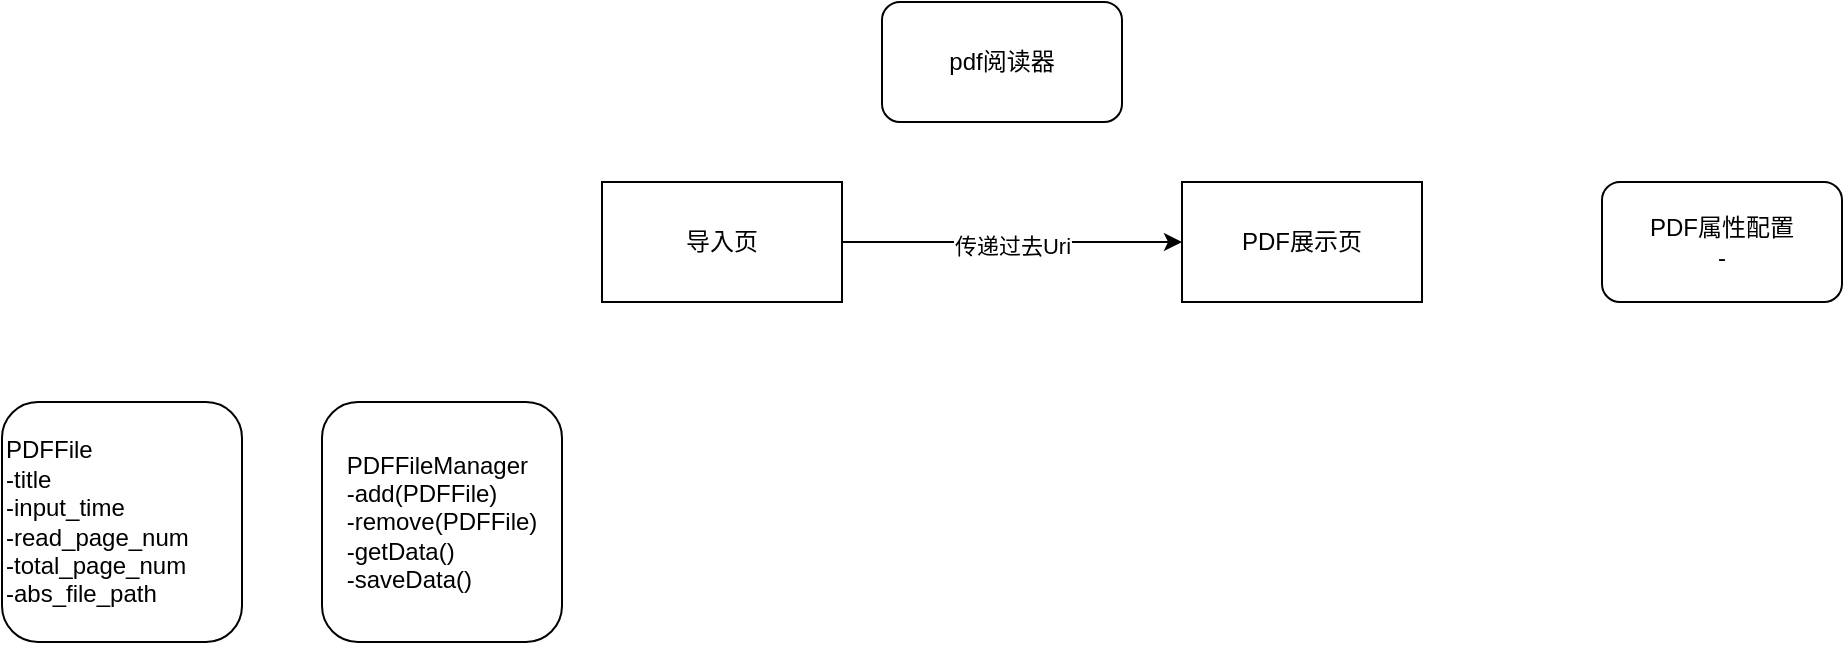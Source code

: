 <mxfile version="13.1.3">
    <diagram id="6hGFLwfOUW9BJ-s0fimq" name="Page-1">
        <mxGraphModel dx="1704" dy="785" grid="1" gridSize="10" guides="1" tooltips="1" connect="1" arrows="1" fold="1" page="0" pageScale="1" pageWidth="827" pageHeight="1169" math="0" shadow="0">
            <root>
                <mxCell id="0"/>
                <mxCell id="1" parent="0"/>
                <mxCell id="2" value="pdf阅读器" style="rounded=1;whiteSpace=wrap;html=1;" vertex="1" parent="1">
                    <mxGeometry x="280" y="40" width="120" height="60" as="geometry"/>
                </mxCell>
                <mxCell id="5" value="" style="edgeStyle=orthogonalEdgeStyle;rounded=0;orthogonalLoop=1;jettySize=auto;html=1;" edge="1" parent="1" source="3" target="4">
                    <mxGeometry relative="1" as="geometry"/>
                </mxCell>
                <mxCell id="8" value="传递过去Uri" style="edgeLabel;html=1;align=center;verticalAlign=middle;resizable=0;points=[];" vertex="1" connectable="0" parent="5">
                    <mxGeometry y="-2" relative="1" as="geometry">
                        <mxPoint as="offset"/>
                    </mxGeometry>
                </mxCell>
                <mxCell id="3" value="导入页" style="rounded=0;whiteSpace=wrap;html=1;" vertex="1" parent="1">
                    <mxGeometry x="140" y="130" width="120" height="60" as="geometry"/>
                </mxCell>
                <mxCell id="4" value="PDF展示页" style="rounded=0;whiteSpace=wrap;html=1;" vertex="1" parent="1">
                    <mxGeometry x="430" y="130" width="120" height="60" as="geometry"/>
                </mxCell>
                <mxCell id="6" value="&lt;div style=&quot;text-align: left&quot;&gt;&lt;span&gt;PDFFileManager&lt;/span&gt;&lt;/div&gt;&lt;div style=&quot;text-align: left&quot;&gt;-add(PDFFile)&lt;/div&gt;&lt;div style=&quot;text-align: left&quot;&gt;-remove(PDFFile)&lt;/div&gt;&lt;div style=&quot;text-align: left&quot;&gt;-getData()&lt;/div&gt;&lt;div style=&quot;text-align: left&quot;&gt;-saveData()&lt;/div&gt;" style="rounded=1;whiteSpace=wrap;html=1;" vertex="1" parent="1">
                    <mxGeometry y="240" width="120" height="120" as="geometry"/>
                </mxCell>
                <mxCell id="7" value="PDFFile&lt;br&gt;-title&lt;br&gt;-input_time&lt;br&gt;-read_page_num&lt;br&gt;-total_page_num&lt;br&gt;-abs_file_path" style="rounded=1;whiteSpace=wrap;html=1;align=left;" vertex="1" parent="1">
                    <mxGeometry x="-160" y="240" width="120" height="120" as="geometry"/>
                </mxCell>
                <mxCell id="9" value="PDF属性配置&lt;br&gt;-" style="rounded=1;whiteSpace=wrap;html=1;" vertex="1" parent="1">
                    <mxGeometry x="640" y="130" width="120" height="60" as="geometry"/>
                </mxCell>
            </root>
        </mxGraphModel>
    </diagram>
</mxfile>